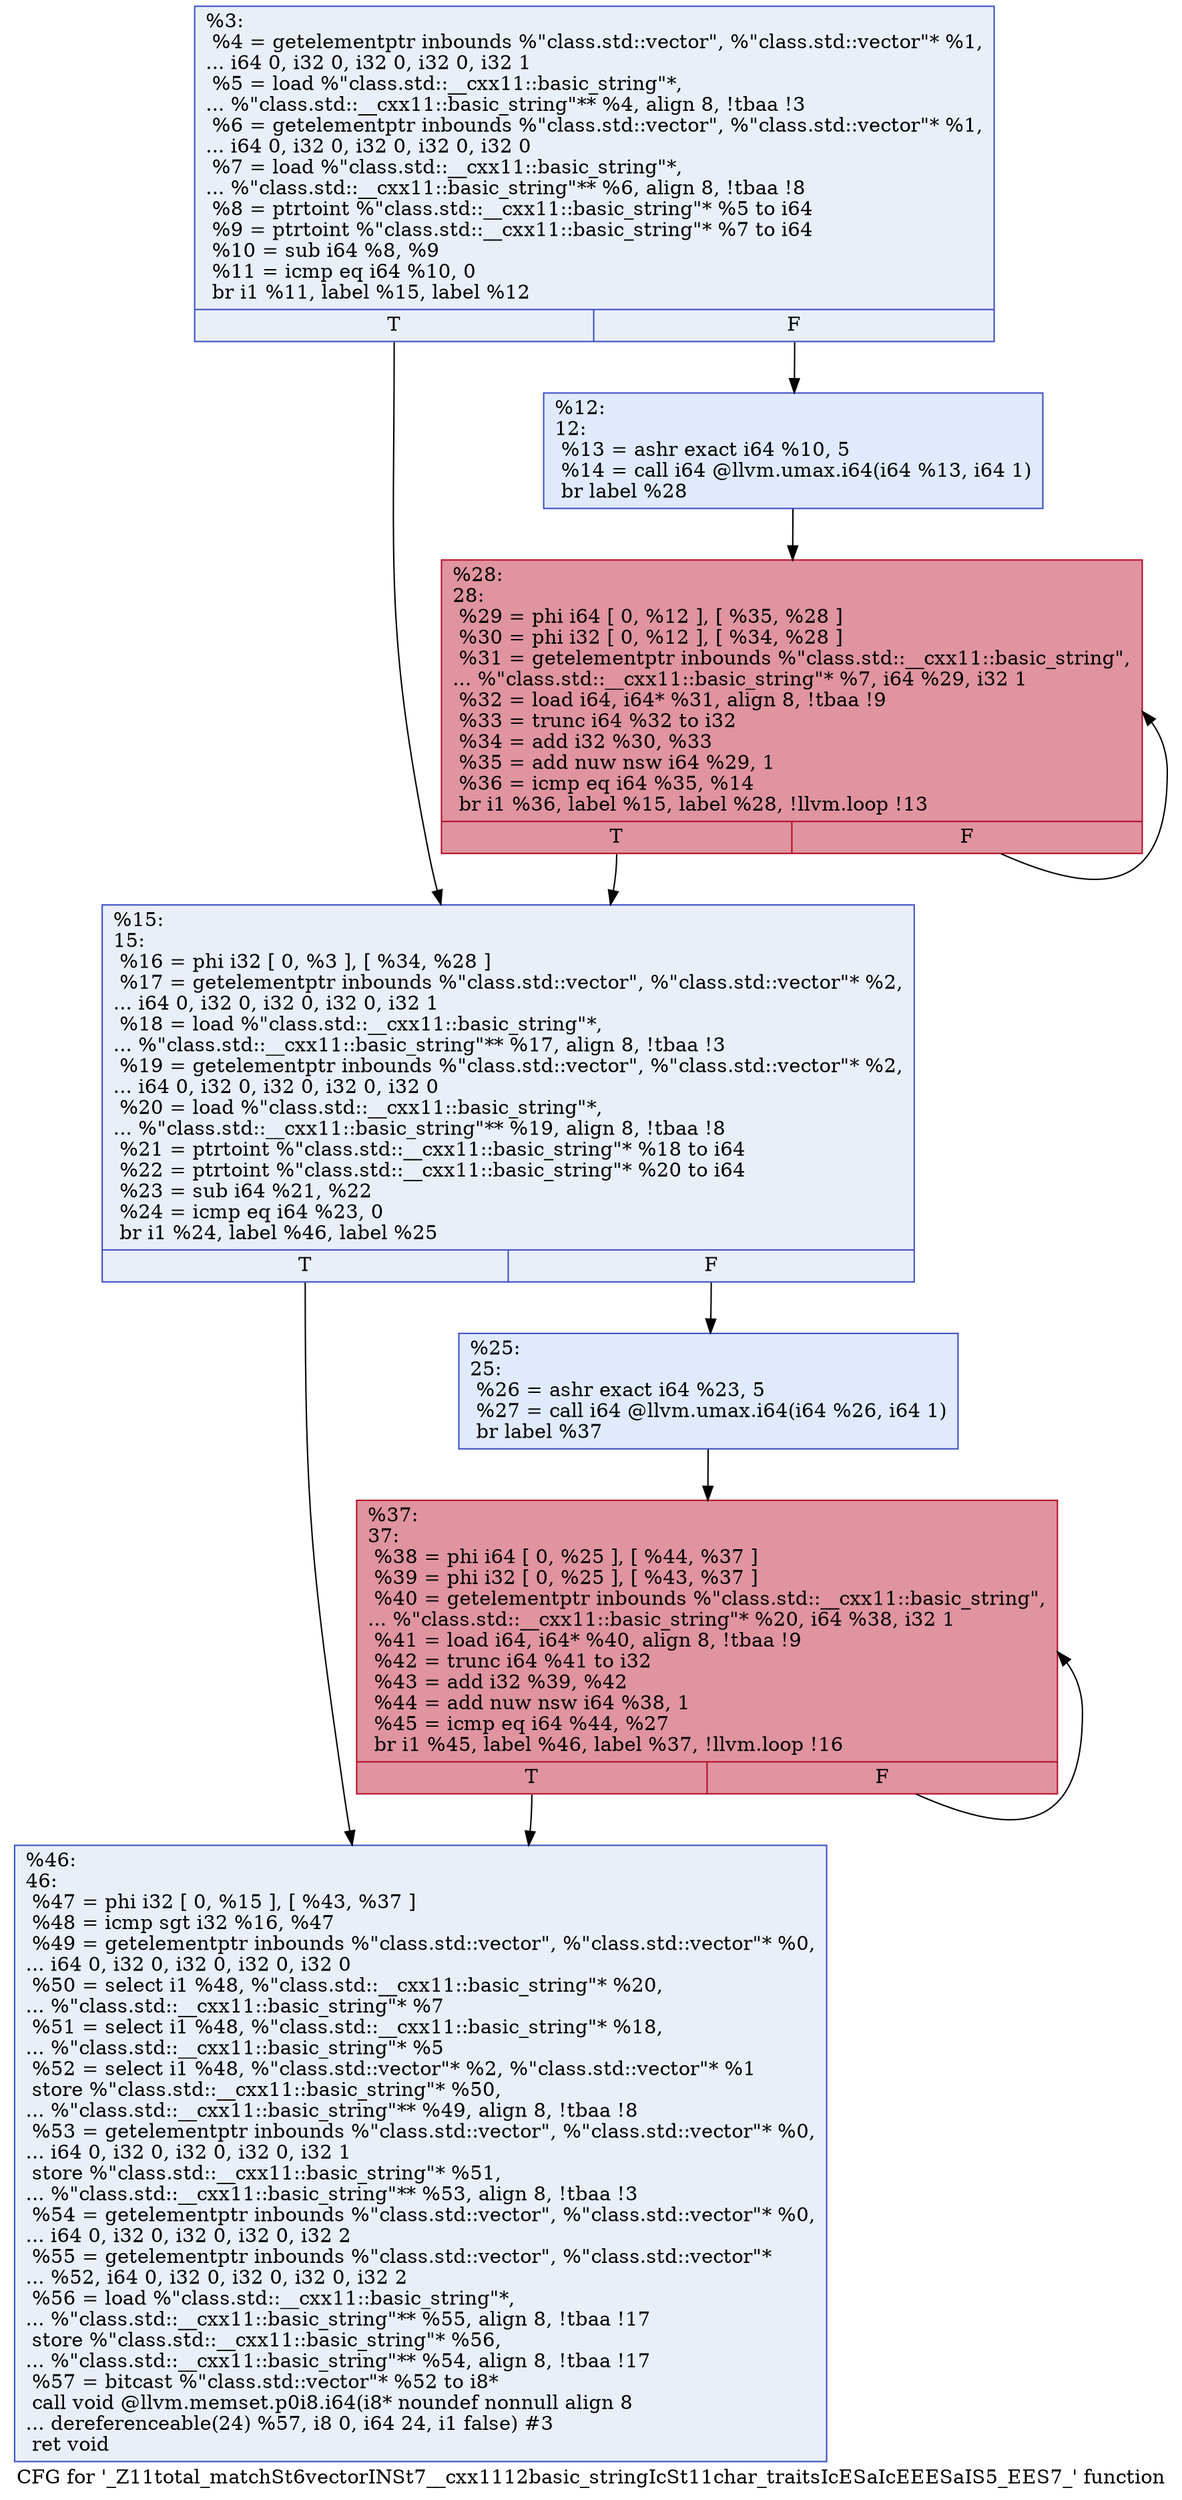digraph "CFG for '_Z11total_matchSt6vectorINSt7__cxx1112basic_stringIcSt11char_traitsIcESaIcEEESaIS5_EES7_' function" {
	label="CFG for '_Z11total_matchSt6vectorINSt7__cxx1112basic_stringIcSt11char_traitsIcESaIcEEESaIS5_EES7_' function";

	Node0x564cb3ae5900 [shape=record,color="#3d50c3ff", style=filled, fillcolor="#cedaeb70",label="{%3:\l  %4 = getelementptr inbounds %\"class.std::vector\", %\"class.std::vector\"* %1,\l... i64 0, i32 0, i32 0, i32 0, i32 1\l  %5 = load %\"class.std::__cxx11::basic_string\"*,\l... %\"class.std::__cxx11::basic_string\"** %4, align 8, !tbaa !3\l  %6 = getelementptr inbounds %\"class.std::vector\", %\"class.std::vector\"* %1,\l... i64 0, i32 0, i32 0, i32 0, i32 0\l  %7 = load %\"class.std::__cxx11::basic_string\"*,\l... %\"class.std::__cxx11::basic_string\"** %6, align 8, !tbaa !8\l  %8 = ptrtoint %\"class.std::__cxx11::basic_string\"* %5 to i64\l  %9 = ptrtoint %\"class.std::__cxx11::basic_string\"* %7 to i64\l  %10 = sub i64 %8, %9\l  %11 = icmp eq i64 %10, 0\l  br i1 %11, label %15, label %12\l|{<s0>T|<s1>F}}"];
	Node0x564cb3ae5900:s0 -> Node0x564cb3ae6150;
	Node0x564cb3ae5900:s1 -> Node0x564cb3ae71d0;
	Node0x564cb3ae71d0 [shape=record,color="#3d50c3ff", style=filled, fillcolor="#b9d0f970",label="{%12:\l12:                                               \l  %13 = ashr exact i64 %10, 5\l  %14 = call i64 @llvm.umax.i64(i64 %13, i64 1)\l  br label %28\l}"];
	Node0x564cb3ae71d0 -> Node0x564cb3ae7640;
	Node0x564cb3ae6150 [shape=record,color="#3d50c3ff", style=filled, fillcolor="#cedaeb70",label="{%15:\l15:                                               \l  %16 = phi i32 [ 0, %3 ], [ %34, %28 ]\l  %17 = getelementptr inbounds %\"class.std::vector\", %\"class.std::vector\"* %2,\l... i64 0, i32 0, i32 0, i32 0, i32 1\l  %18 = load %\"class.std::__cxx11::basic_string\"*,\l... %\"class.std::__cxx11::basic_string\"** %17, align 8, !tbaa !3\l  %19 = getelementptr inbounds %\"class.std::vector\", %\"class.std::vector\"* %2,\l... i64 0, i32 0, i32 0, i32 0, i32 0\l  %20 = load %\"class.std::__cxx11::basic_string\"*,\l... %\"class.std::__cxx11::basic_string\"** %19, align 8, !tbaa !8\l  %21 = ptrtoint %\"class.std::__cxx11::basic_string\"* %18 to i64\l  %22 = ptrtoint %\"class.std::__cxx11::basic_string\"* %20 to i64\l  %23 = sub i64 %21, %22\l  %24 = icmp eq i64 %23, 0\l  br i1 %24, label %46, label %25\l|{<s0>T|<s1>F}}"];
	Node0x564cb3ae6150:s0 -> Node0x564cb3ae8890;
	Node0x564cb3ae6150:s1 -> Node0x564cb3ae8920;
	Node0x564cb3ae8920 [shape=record,color="#3d50c3ff", style=filled, fillcolor="#b9d0f970",label="{%25:\l25:                                               \l  %26 = ashr exact i64 %23, 5\l  %27 = call i64 @llvm.umax.i64(i64 %26, i64 1)\l  br label %37\l}"];
	Node0x564cb3ae8920 -> Node0x564cb3ae8c00;
	Node0x564cb3ae7640 [shape=record,color="#b70d28ff", style=filled, fillcolor="#b70d2870",label="{%28:\l28:                                               \l  %29 = phi i64 [ 0, %12 ], [ %35, %28 ]\l  %30 = phi i32 [ 0, %12 ], [ %34, %28 ]\l  %31 = getelementptr inbounds %\"class.std::__cxx11::basic_string\",\l... %\"class.std::__cxx11::basic_string\"* %7, i64 %29, i32 1\l  %32 = load i64, i64* %31, align 8, !tbaa !9\l  %33 = trunc i64 %32 to i32\l  %34 = add i32 %30, %33\l  %35 = add nuw nsw i64 %29, 1\l  %36 = icmp eq i64 %35, %14\l  br i1 %36, label %15, label %28, !llvm.loop !13\l|{<s0>T|<s1>F}}"];
	Node0x564cb3ae7640:s0 -> Node0x564cb3ae6150;
	Node0x564cb3ae7640:s1 -> Node0x564cb3ae7640;
	Node0x564cb3ae8c00 [shape=record,color="#b70d28ff", style=filled, fillcolor="#b70d2870",label="{%37:\l37:                                               \l  %38 = phi i64 [ 0, %25 ], [ %44, %37 ]\l  %39 = phi i32 [ 0, %25 ], [ %43, %37 ]\l  %40 = getelementptr inbounds %\"class.std::__cxx11::basic_string\",\l... %\"class.std::__cxx11::basic_string\"* %20, i64 %38, i32 1\l  %41 = load i64, i64* %40, align 8, !tbaa !9\l  %42 = trunc i64 %41 to i32\l  %43 = add i32 %39, %42\l  %44 = add nuw nsw i64 %38, 1\l  %45 = icmp eq i64 %44, %27\l  br i1 %45, label %46, label %37, !llvm.loop !16\l|{<s0>T|<s1>F}}"];
	Node0x564cb3ae8c00:s0 -> Node0x564cb3ae8890;
	Node0x564cb3ae8c00:s1 -> Node0x564cb3ae8c00;
	Node0x564cb3ae8890 [shape=record,color="#3d50c3ff", style=filled, fillcolor="#cedaeb70",label="{%46:\l46:                                               \l  %47 = phi i32 [ 0, %15 ], [ %43, %37 ]\l  %48 = icmp sgt i32 %16, %47\l  %49 = getelementptr inbounds %\"class.std::vector\", %\"class.std::vector\"* %0,\l... i64 0, i32 0, i32 0, i32 0, i32 0\l  %50 = select i1 %48, %\"class.std::__cxx11::basic_string\"* %20,\l... %\"class.std::__cxx11::basic_string\"* %7\l  %51 = select i1 %48, %\"class.std::__cxx11::basic_string\"* %18,\l... %\"class.std::__cxx11::basic_string\"* %5\l  %52 = select i1 %48, %\"class.std::vector\"* %2, %\"class.std::vector\"* %1\l  store %\"class.std::__cxx11::basic_string\"* %50,\l... %\"class.std::__cxx11::basic_string\"** %49, align 8, !tbaa !8\l  %53 = getelementptr inbounds %\"class.std::vector\", %\"class.std::vector\"* %0,\l... i64 0, i32 0, i32 0, i32 0, i32 1\l  store %\"class.std::__cxx11::basic_string\"* %51,\l... %\"class.std::__cxx11::basic_string\"** %53, align 8, !tbaa !3\l  %54 = getelementptr inbounds %\"class.std::vector\", %\"class.std::vector\"* %0,\l... i64 0, i32 0, i32 0, i32 0, i32 2\l  %55 = getelementptr inbounds %\"class.std::vector\", %\"class.std::vector\"*\l... %52, i64 0, i32 0, i32 0, i32 0, i32 2\l  %56 = load %\"class.std::__cxx11::basic_string\"*,\l... %\"class.std::__cxx11::basic_string\"** %55, align 8, !tbaa !17\l  store %\"class.std::__cxx11::basic_string\"* %56,\l... %\"class.std::__cxx11::basic_string\"** %54, align 8, !tbaa !17\l  %57 = bitcast %\"class.std::vector\"* %52 to i8*\l  call void @llvm.memset.p0i8.i64(i8* noundef nonnull align 8\l... dereferenceable(24) %57, i8 0, i64 24, i1 false) #3\l  ret void\l}"];
}

